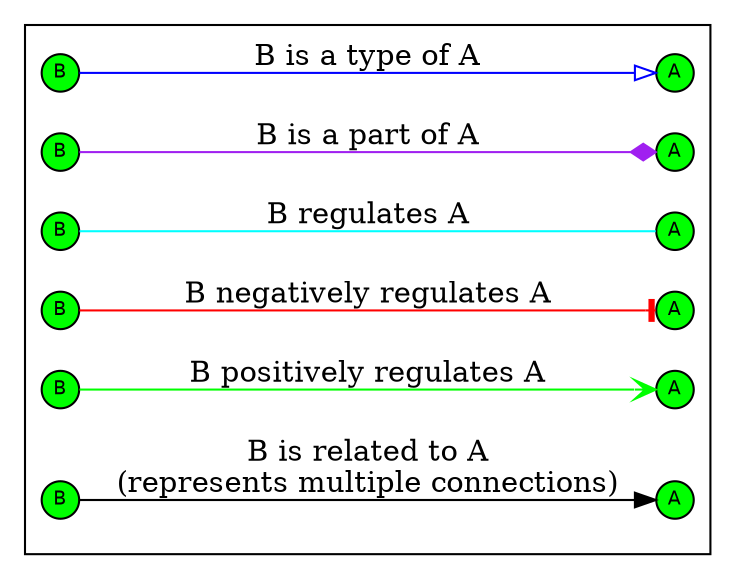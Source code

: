 digraph "Legend" {

    graph [ rankdir="LR" ];

    node [ shape = "circle", width = 0.25, style = "filled", fillcolor="green", fontsize = 9, fixedsize = "true", fontcolor = "black", fontname = "Helvetica" ];

    subgraph "cluster_0" {

	1 [ label="B" ];
	2 [ label="A" ];
	1 -> 2 [ label = "B is a type of A", color = "blue", arrowhead = "empty" ];

	3 [ label="B" ];
	4 [ label="A" ];
	3 -> 4 [ label = "B is a part of A", color="purple", arrowhead="diamond"];

	5 [ label="B" ];
	6 [ label="A" ];
	5 -> 6 [ label = "B regulates A", color="cyan", arrowhead="none"];

	7 [ label="B" ];
	8 [ label="A" ];
	7 -> 8 [ label = "B negatively regulates A", color="red", arrowhead="tee"];

	9 [ label="B" ];
	10 [ label="A" ];
	9 -> 10 [ label = "B positively regulates A", color="green", arrowhead="vee"];

	11 [ label="B" ];
	12 [ label="A" ];
	11 -> 12 [ label = "B is related to A\n(represents multiple connections)", color="black", arrowhead="normal"];
    }

}

